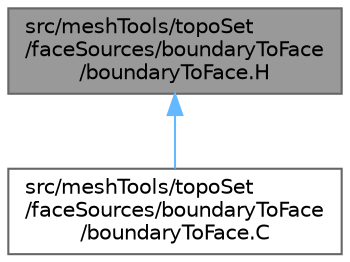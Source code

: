 digraph "src/meshTools/topoSet/faceSources/boundaryToFace/boundaryToFace.H"
{
 // LATEX_PDF_SIZE
  bgcolor="transparent";
  edge [fontname=Helvetica,fontsize=10,labelfontname=Helvetica,labelfontsize=10];
  node [fontname=Helvetica,fontsize=10,shape=box,height=0.2,width=0.4];
  Node1 [id="Node000001",label="src/meshTools/topoSet\l/faceSources/boundaryToFace\l/boundaryToFace.H",height=0.2,width=0.4,color="gray40", fillcolor="grey60", style="filled", fontcolor="black",tooltip=" "];
  Node1 -> Node2 [id="edge1_Node000001_Node000002",dir="back",color="steelblue1",style="solid",tooltip=" "];
  Node2 [id="Node000002",label="src/meshTools/topoSet\l/faceSources/boundaryToFace\l/boundaryToFace.C",height=0.2,width=0.4,color="grey40", fillcolor="white", style="filled",URL="$boundaryToFace_8C.html",tooltip=" "];
}
